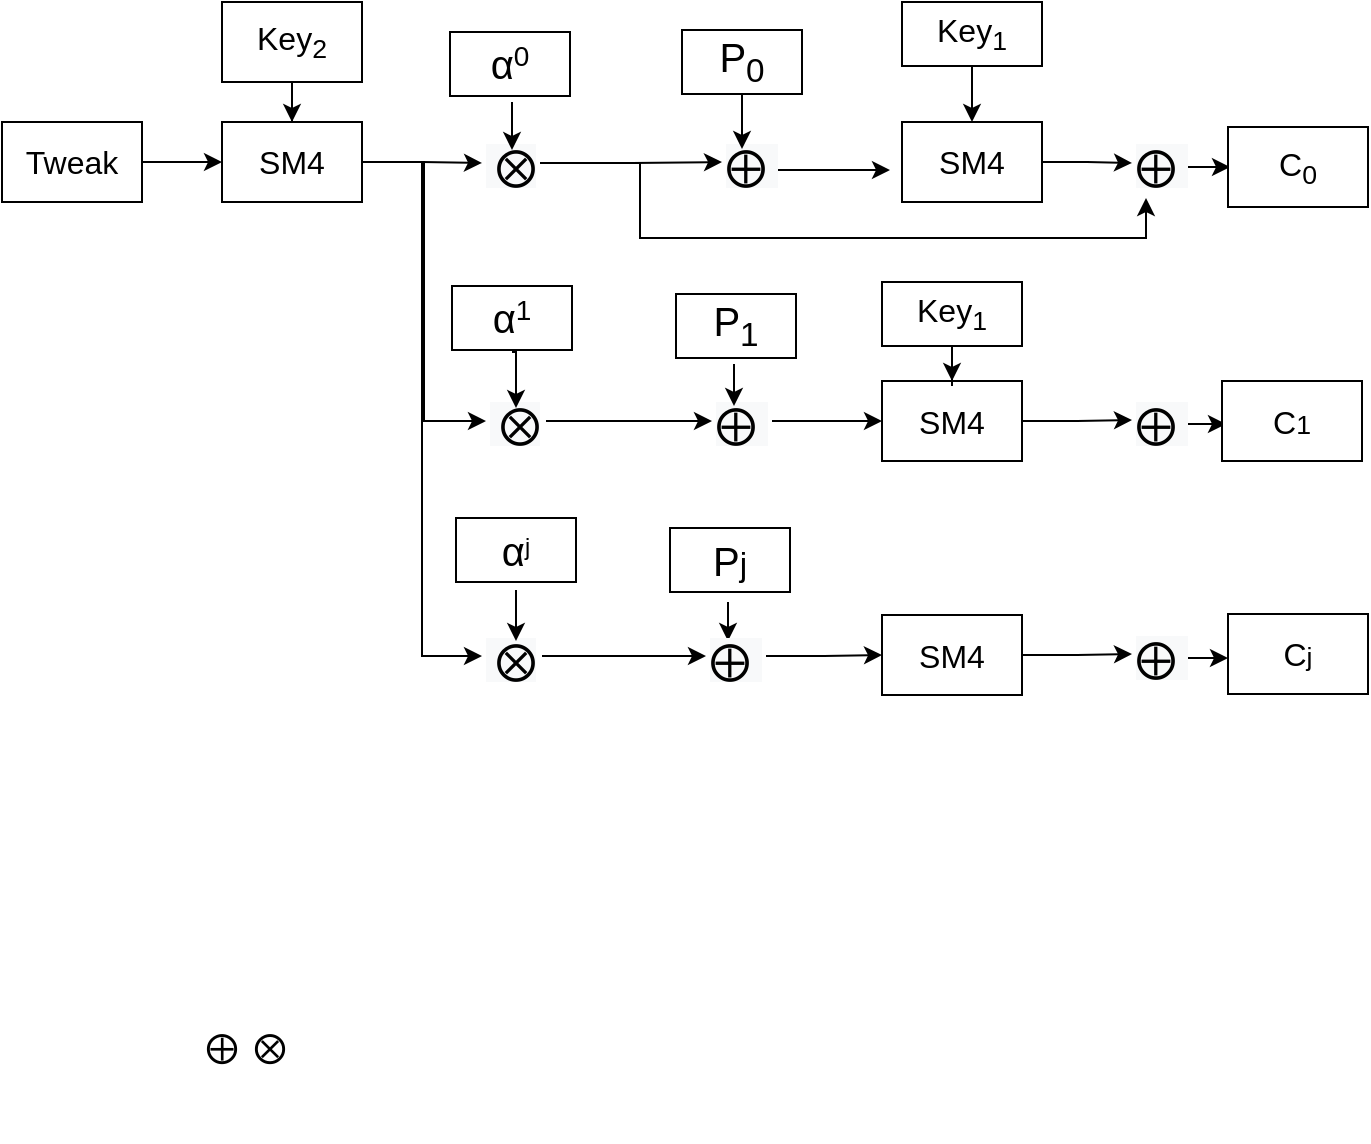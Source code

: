 <mxfile version="20.2.4" type="github">
  <diagram id="vxEQ55yAV3wUE28LkBF-" name="Page-1">
    <mxGraphModel dx="677" dy="336" grid="1" gridSize="10" guides="1" tooltips="1" connect="1" arrows="1" fold="1" page="1" pageScale="1" pageWidth="827" pageHeight="1169" math="0" shadow="0">
      <root>
        <mxCell id="0" />
        <mxCell id="1" parent="0" />
        <mxCell id="I90uojJ2yvvB7msEJ_s_-4" value="" style="edgeStyle=orthogonalEdgeStyle;rounded=0;orthogonalLoop=1;jettySize=auto;html=1;fontSize=16;" edge="1" parent="1" source="I90uojJ2yvvB7msEJ_s_-1" target="I90uojJ2yvvB7msEJ_s_-2">
          <mxGeometry relative="1" as="geometry" />
        </mxCell>
        <mxCell id="I90uojJ2yvvB7msEJ_s_-1" value="Tweak" style="rounded=0;whiteSpace=wrap;html=1;fontSize=16;" vertex="1" parent="1">
          <mxGeometry x="130" y="190" width="70" height="40" as="geometry" />
        </mxCell>
        <mxCell id="I90uojJ2yvvB7msEJ_s_-11" value="" style="edgeStyle=orthogonalEdgeStyle;rounded=0;orthogonalLoop=1;jettySize=auto;html=1;fontSize=20;" edge="1" parent="1" source="I90uojJ2yvvB7msEJ_s_-2" target="I90uojJ2yvvB7msEJ_s_-9">
          <mxGeometry relative="1" as="geometry" />
        </mxCell>
        <mxCell id="I90uojJ2yvvB7msEJ_s_-19" style="edgeStyle=orthogonalEdgeStyle;rounded=0;orthogonalLoop=1;jettySize=auto;html=1;exitX=1;exitY=0.5;exitDx=0;exitDy=0;entryX=0;entryY=0.5;entryDx=0;entryDy=0;fontSize=14;" edge="1" parent="1" source="I90uojJ2yvvB7msEJ_s_-2" target="I90uojJ2yvvB7msEJ_s_-18">
          <mxGeometry relative="1" as="geometry" />
        </mxCell>
        <mxCell id="I90uojJ2yvvB7msEJ_s_-21" style="edgeStyle=orthogonalEdgeStyle;rounded=0;orthogonalLoop=1;jettySize=auto;html=1;exitX=1;exitY=0.5;exitDx=0;exitDy=0;entryX=0;entryY=0.5;entryDx=0;entryDy=0;fontSize=14;" edge="1" parent="1" source="I90uojJ2yvvB7msEJ_s_-2" target="I90uojJ2yvvB7msEJ_s_-20">
          <mxGeometry relative="1" as="geometry" />
        </mxCell>
        <mxCell id="I90uojJ2yvvB7msEJ_s_-2" value="SM4" style="rounded=0;whiteSpace=wrap;html=1;fontSize=16;" vertex="1" parent="1">
          <mxGeometry x="240" y="190" width="70" height="40" as="geometry" />
        </mxCell>
        <mxCell id="I90uojJ2yvvB7msEJ_s_-5" value="" style="edgeStyle=orthogonalEdgeStyle;rounded=0;orthogonalLoop=1;jettySize=auto;html=1;fontSize=16;" edge="1" parent="1" source="I90uojJ2yvvB7msEJ_s_-3" target="I90uojJ2yvvB7msEJ_s_-2">
          <mxGeometry relative="1" as="geometry" />
        </mxCell>
        <mxCell id="I90uojJ2yvvB7msEJ_s_-3" value="Key&lt;sub&gt;2&lt;/sub&gt;" style="rounded=0;whiteSpace=wrap;html=1;fontSize=16;" vertex="1" parent="1">
          <mxGeometry x="240" y="130" width="70" height="40" as="geometry" />
        </mxCell>
        <mxCell id="I90uojJ2yvvB7msEJ_s_-6" value="&lt;p class=&quot;MsoNormal&quot;&gt;&lt;span style=&quot;mso-spacerun:&#39;yes&#39;;font-family:微软雅黑;font-size:12.0pt;&#xa;mso-font-kerning:1.0pt;&quot;&gt;&lt;font face=&quot;微软雅黑&quot;&gt;⨁&lt;/font&gt;&lt;/span&gt;&lt;span style=&quot;mso-spacerun:&#39;yes&#39;;font-family:微软雅黑;font-size:12.0pt;&#xa;mso-font-kerning:1.0pt;&quot;&gt;&amp;nbsp;&amp;nbsp;&lt;font face=&quot;微软雅黑&quot;&gt;⨂&lt;/font&gt;&lt;/span&gt;&lt;/p&gt;" style="text;whiteSpace=wrap;html=1;fontSize=16;" vertex="1" parent="1">
          <mxGeometry x="230" y="620" width="70" height="80" as="geometry" />
        </mxCell>
        <mxCell id="I90uojJ2yvvB7msEJ_s_-66" value="" style="edgeStyle=orthogonalEdgeStyle;rounded=0;orthogonalLoop=1;jettySize=auto;html=1;fontSize=14;" edge="1" parent="1">
          <mxGeometry relative="1" as="geometry">
            <mxPoint x="715" y="458" as="sourcePoint" />
            <mxPoint x="743" y="457.524" as="targetPoint" />
          </mxGeometry>
        </mxCell>
        <mxCell id="I90uojJ2yvvB7msEJ_s_-7" value="&lt;span style=&quot;color: rgb(0, 0, 0); font-family: Helvetica; font-size: 20px; font-style: normal; font-variant-ligatures: normal; font-variant-caps: normal; font-weight: 400; letter-spacing: normal; orphans: 2; text-align: left; text-indent: 0px; text-transform: none; widows: 2; word-spacing: 0px; -webkit-text-stroke-width: 0px; background-color: rgb(248, 249, 250); text-decoration-thickness: initial; text-decoration-style: initial; text-decoration-color: initial;&quot;&gt;&lt;font face=&quot;微软雅黑&quot; style=&quot;font-size: 20px;&quot;&gt;⨁&lt;/font&gt;&lt;/span&gt;&lt;span style=&quot;color: rgb(0, 0, 0); font-family: Helvetica; font-size: 20px; font-style: normal; font-variant-ligatures: normal; font-variant-caps: normal; font-weight: 400; letter-spacing: normal; orphans: 2; text-align: left; text-indent: 0px; text-transform: none; widows: 2; word-spacing: 0px; -webkit-text-stroke-width: 0px; background-color: rgb(248, 249, 250); text-decoration-thickness: initial; text-decoration-style: initial; text-decoration-color: initial;&quot;&gt;&amp;nbsp;&lt;/span&gt;" style="text;whiteSpace=wrap;html=1;fontSize=20;" vertex="1" parent="1">
          <mxGeometry x="695" y="438.5" width="30" height="35" as="geometry" />
        </mxCell>
        <mxCell id="I90uojJ2yvvB7msEJ_s_-32" value="" style="edgeStyle=orthogonalEdgeStyle;rounded=0;orthogonalLoop=1;jettySize=auto;html=1;fontSize=14;" edge="1" parent="1" source="I90uojJ2yvvB7msEJ_s_-9" target="I90uojJ2yvvB7msEJ_s_-31">
          <mxGeometry relative="1" as="geometry" />
        </mxCell>
        <mxCell id="I90uojJ2yvvB7msEJ_s_-43" style="edgeStyle=orthogonalEdgeStyle;rounded=0;orthogonalLoop=1;jettySize=auto;html=1;exitX=1;exitY=0.5;exitDx=0;exitDy=0;entryX=0.25;entryY=1;entryDx=0;entryDy=0;fontSize=14;" edge="1" parent="1">
          <mxGeometry relative="1" as="geometry">
            <mxPoint x="399" y="210.5" as="sourcePoint" />
            <mxPoint x="701.5" y="228" as="targetPoint" />
            <Array as="points">
              <mxPoint x="449" y="211" />
              <mxPoint x="449" y="248" />
              <mxPoint x="702" y="248" />
              <mxPoint x="702" y="228" />
            </Array>
          </mxGeometry>
        </mxCell>
        <mxCell id="I90uojJ2yvvB7msEJ_s_-9" value="&lt;span style=&quot;color: rgb(0, 0, 0); font-family: 微软雅黑; font-style: normal; font-variant-ligatures: normal; font-variant-caps: normal; font-weight: 400; letter-spacing: normal; orphans: 2; text-align: left; text-indent: 0px; text-transform: none; widows: 2; word-spacing: 0px; -webkit-text-stroke-width: 0px; background-color: rgb(248, 249, 250); text-decoration-thickness: initial; text-decoration-style: initial; text-decoration-color: initial; float: none; display: inline !important;&quot;&gt;&lt;font style=&quot;font-size: 20px;&quot;&gt;&amp;nbsp;⨂&lt;/font&gt;&lt;/span&gt;" style="text;whiteSpace=wrap;html=1;fontSize=20;" vertex="1" parent="1">
          <mxGeometry x="370" y="193" width="30" height="35" as="geometry" />
        </mxCell>
        <mxCell id="I90uojJ2yvvB7msEJ_s_-12" value="&lt;p class=&quot;MsoNormal&quot;&gt;&lt;br&gt;&lt;/p&gt;" style="text;whiteSpace=wrap;html=1;fontSize=20;" vertex="1" parent="1">
          <mxGeometry x="600" y="330" width="30" height="50" as="geometry" />
        </mxCell>
        <mxCell id="I90uojJ2yvvB7msEJ_s_-17" value="" style="edgeStyle=orthogonalEdgeStyle;rounded=0;orthogonalLoop=1;jettySize=auto;html=1;fontSize=14;" edge="1" parent="1">
          <mxGeometry relative="1" as="geometry">
            <mxPoint x="385.0" y="180" as="sourcePoint" />
            <mxPoint x="385.0" y="204" as="targetPoint" />
          </mxGeometry>
        </mxCell>
        <mxCell id="I90uojJ2yvvB7msEJ_s_-45" value="" style="edgeStyle=orthogonalEdgeStyle;rounded=0;orthogonalLoop=1;jettySize=auto;html=1;fontSize=14;" edge="1" parent="1" source="I90uojJ2yvvB7msEJ_s_-18" target="I90uojJ2yvvB7msEJ_s_-44">
          <mxGeometry relative="1" as="geometry" />
        </mxCell>
        <mxCell id="I90uojJ2yvvB7msEJ_s_-18" value="&lt;span style=&quot;color: rgb(0, 0, 0); font-family: 微软雅黑; font-style: normal; font-variant-ligatures: normal; font-variant-caps: normal; font-weight: 400; letter-spacing: normal; orphans: 2; text-align: left; text-indent: 0px; text-transform: none; widows: 2; word-spacing: 0px; -webkit-text-stroke-width: 0px; background-color: rgb(248, 249, 250); text-decoration-thickness: initial; text-decoration-style: initial; text-decoration-color: initial; float: none; display: inline !important;&quot;&gt;&lt;font style=&quot;font-size: 20px;&quot;&gt;&amp;nbsp;⨂&lt;/font&gt;&lt;/span&gt;" style="text;whiteSpace=wrap;html=1;fontSize=20;" vertex="1" parent="1">
          <mxGeometry x="372" y="322" width="30" height="35" as="geometry" />
        </mxCell>
        <mxCell id="I90uojJ2yvvB7msEJ_s_-59" value="" style="edgeStyle=orthogonalEdgeStyle;rounded=0;orthogonalLoop=1;jettySize=auto;html=1;fontSize=14;" edge="1" parent="1" source="I90uojJ2yvvB7msEJ_s_-20" target="I90uojJ2yvvB7msEJ_s_-58">
          <mxGeometry relative="1" as="geometry" />
        </mxCell>
        <mxCell id="I90uojJ2yvvB7msEJ_s_-20" value="&lt;span style=&quot;color: rgb(0, 0, 0); font-family: 微软雅黑; font-style: normal; font-variant-ligatures: normal; font-variant-caps: normal; font-weight: 400; letter-spacing: normal; orphans: 2; text-align: left; text-indent: 0px; text-transform: none; widows: 2; word-spacing: 0px; -webkit-text-stroke-width: 0px; background-color: rgb(248, 249, 250); text-decoration-thickness: initial; text-decoration-style: initial; text-decoration-color: initial; float: none; display: inline !important;&quot;&gt;&lt;font style=&quot;font-size: 20px;&quot;&gt;&amp;nbsp;⨂&lt;/font&gt;&lt;/span&gt;" style="text;whiteSpace=wrap;html=1;fontSize=20;" vertex="1" parent="1">
          <mxGeometry x="370" y="439.5" width="30" height="35" as="geometry" />
        </mxCell>
        <mxCell id="I90uojJ2yvvB7msEJ_s_-22" value="&lt;span style=&quot;font-family: Arial; font-size: 20px; text-align: left;&quot;&gt;α&lt;/span&gt;&lt;span style=&quot;font-family: Arial; text-align: left;&quot;&gt;&lt;sup style=&quot;&quot;&gt;&lt;font style=&quot;font-size: 14px;&quot;&gt;0&lt;/font&gt;&lt;/sup&gt;&lt;/span&gt;" style="rounded=0;whiteSpace=wrap;html=1;fontSize=16;" vertex="1" parent="1">
          <mxGeometry x="354" y="145" width="60" height="32" as="geometry" />
        </mxCell>
        <mxCell id="I90uojJ2yvvB7msEJ_s_-27" style="edgeStyle=orthogonalEdgeStyle;rounded=0;orthogonalLoop=1;jettySize=auto;html=1;exitX=0.5;exitY=1;exitDx=0;exitDy=0;entryX=0.5;entryY=0;entryDx=0;entryDy=0;fontSize=14;" edge="1" parent="1">
          <mxGeometry relative="1" as="geometry">
            <mxPoint x="385" y="305" as="sourcePoint" />
            <mxPoint x="387" y="333" as="targetPoint" />
          </mxGeometry>
        </mxCell>
        <mxCell id="I90uojJ2yvvB7msEJ_s_-23" value="&lt;span style=&quot;font-family: Arial; font-size: 20px; text-align: left;&quot;&gt;α&lt;/span&gt;&lt;span style=&quot;font-family: Arial; text-align: left;&quot;&gt;&lt;sup style=&quot;&quot;&gt;&lt;font style=&quot;font-size: 14px;&quot;&gt;1&lt;/font&gt;&lt;/sup&gt;&lt;/span&gt;" style="rounded=0;whiteSpace=wrap;html=1;fontSize=16;" vertex="1" parent="1">
          <mxGeometry x="355" y="272" width="60" height="32" as="geometry" />
        </mxCell>
        <mxCell id="I90uojJ2yvvB7msEJ_s_-30" value="" style="edgeStyle=orthogonalEdgeStyle;rounded=0;orthogonalLoop=1;jettySize=auto;html=1;fontSize=14;" edge="1" parent="1">
          <mxGeometry relative="1" as="geometry">
            <mxPoint x="387.0" y="424" as="sourcePoint" />
            <mxPoint x="387.0" y="449.5" as="targetPoint" />
          </mxGeometry>
        </mxCell>
        <mxCell id="I90uojJ2yvvB7msEJ_s_-28" value="&lt;span style=&quot;font-family: Arial; font-size: 20px; text-align: left;&quot;&gt;α&lt;/span&gt;&lt;span style=&quot;font-family: Arial; text-align: left; font-size: 14px;&quot;&gt;&lt;sup&gt;j&lt;/sup&gt;&lt;/span&gt;" style="rounded=0;whiteSpace=wrap;html=1;fontSize=16;" vertex="1" parent="1">
          <mxGeometry x="357" y="388" width="60" height="32" as="geometry" />
        </mxCell>
        <mxCell id="I90uojJ2yvvB7msEJ_s_-34" value="" style="edgeStyle=orthogonalEdgeStyle;rounded=0;orthogonalLoop=1;jettySize=auto;html=1;fontSize=14;" edge="1" parent="1">
          <mxGeometry relative="1" as="geometry">
            <mxPoint x="514" y="214" as="sourcePoint" />
            <mxPoint x="574" y="214" as="targetPoint" />
          </mxGeometry>
        </mxCell>
        <mxCell id="I90uojJ2yvvB7msEJ_s_-31" value="&lt;span style=&quot;color: rgb(0, 0, 0); font-family: Helvetica; font-size: 20px; font-style: normal; font-variant-ligatures: normal; font-variant-caps: normal; font-weight: 400; letter-spacing: normal; orphans: 2; text-align: left; text-indent: 0px; text-transform: none; widows: 2; word-spacing: 0px; -webkit-text-stroke-width: 0px; background-color: rgb(248, 249, 250); text-decoration-thickness: initial; text-decoration-style: initial; text-decoration-color: initial;&quot;&gt;&lt;font face=&quot;微软雅黑&quot; style=&quot;font-size: 20px;&quot;&gt;⨁&lt;/font&gt;&lt;/span&gt;&lt;span style=&quot;color: rgb(0, 0, 0); font-family: Helvetica; font-size: 20px; font-style: normal; font-variant-ligatures: normal; font-variant-caps: normal; font-weight: 400; letter-spacing: normal; orphans: 2; text-align: left; text-indent: 0px; text-transform: none; widows: 2; word-spacing: 0px; -webkit-text-stroke-width: 0px; background-color: rgb(248, 249, 250); text-decoration-thickness: initial; text-decoration-style: initial; text-decoration-color: initial;&quot;&gt;&amp;nbsp;&lt;/span&gt;" style="text;whiteSpace=wrap;html=1;fontSize=20;" vertex="1" parent="1">
          <mxGeometry x="490" y="192.5" width="30" height="35" as="geometry" />
        </mxCell>
        <mxCell id="I90uojJ2yvvB7msEJ_s_-36" value="" style="edgeStyle=orthogonalEdgeStyle;rounded=0;orthogonalLoop=1;jettySize=auto;html=1;fontSize=14;" edge="1" parent="1" source="I90uojJ2yvvB7msEJ_s_-33" target="I90uojJ2yvvB7msEJ_s_-35">
          <mxGeometry relative="1" as="geometry" />
        </mxCell>
        <mxCell id="I90uojJ2yvvB7msEJ_s_-33" value="SM4" style="rounded=0;whiteSpace=wrap;html=1;fontSize=16;" vertex="1" parent="1">
          <mxGeometry x="580" y="190" width="70" height="40" as="geometry" />
        </mxCell>
        <mxCell id="I90uojJ2yvvB7msEJ_s_-38" value="" style="edgeStyle=orthogonalEdgeStyle;rounded=0;orthogonalLoop=1;jettySize=auto;html=1;fontSize=14;" edge="1" parent="1">
          <mxGeometry relative="1" as="geometry">
            <mxPoint x="715" y="212.524" as="sourcePoint" />
            <mxPoint x="744" y="212.0" as="targetPoint" />
          </mxGeometry>
        </mxCell>
        <mxCell id="I90uojJ2yvvB7msEJ_s_-35" value="&lt;span style=&quot;color: rgb(0, 0, 0); font-family: Helvetica; font-size: 20px; font-style: normal; font-variant-ligatures: normal; font-variant-caps: normal; font-weight: 400; letter-spacing: normal; orphans: 2; text-align: left; text-indent: 0px; text-transform: none; widows: 2; word-spacing: 0px; -webkit-text-stroke-width: 0px; background-color: rgb(248, 249, 250); text-decoration-thickness: initial; text-decoration-style: initial; text-decoration-color: initial;&quot;&gt;&lt;font face=&quot;微软雅黑&quot; style=&quot;font-size: 20px;&quot;&gt;⨁&lt;/font&gt;&lt;/span&gt;&lt;span style=&quot;color: rgb(0, 0, 0); font-family: Helvetica; font-size: 20px; font-style: normal; font-variant-ligatures: normal; font-variant-caps: normal; font-weight: 400; letter-spacing: normal; orphans: 2; text-align: left; text-indent: 0px; text-transform: none; widows: 2; word-spacing: 0px; -webkit-text-stroke-width: 0px; background-color: rgb(248, 249, 250); text-decoration-thickness: initial; text-decoration-style: initial; text-decoration-color: initial;&quot;&gt;&amp;nbsp;&lt;/span&gt;" style="text;whiteSpace=wrap;html=1;fontSize=20;" vertex="1" parent="1">
          <mxGeometry x="695" y="193" width="30" height="35" as="geometry" />
        </mxCell>
        <mxCell id="I90uojJ2yvvB7msEJ_s_-37" value="C&lt;sub&gt;0&lt;/sub&gt;" style="rounded=0;whiteSpace=wrap;html=1;fontSize=16;" vertex="1" parent="1">
          <mxGeometry x="743" y="192.5" width="70" height="40" as="geometry" />
        </mxCell>
        <mxCell id="I90uojJ2yvvB7msEJ_s_-40" value="" style="edgeStyle=orthogonalEdgeStyle;rounded=0;orthogonalLoop=1;jettySize=auto;html=1;fontSize=14;" edge="1" parent="1">
          <mxGeometry relative="1" as="geometry">
            <mxPoint x="500.0" y="173.0" as="sourcePoint" />
            <mxPoint x="500.0" y="203.5" as="targetPoint" />
          </mxGeometry>
        </mxCell>
        <mxCell id="I90uojJ2yvvB7msEJ_s_-39" value="&lt;div style=&quot;text-align: left;&quot;&gt;&lt;span style=&quot;background-color: initial; font-size: 20px;&quot;&gt;&lt;font face=&quot;Arial&quot;&gt;P&lt;sub&gt;0&lt;/sub&gt;&lt;/font&gt;&lt;/span&gt;&lt;/div&gt;" style="rounded=0;whiteSpace=wrap;html=1;fontSize=16;" vertex="1" parent="1">
          <mxGeometry x="470" y="144" width="60" height="32" as="geometry" />
        </mxCell>
        <mxCell id="I90uojJ2yvvB7msEJ_s_-42" value="" style="edgeStyle=orthogonalEdgeStyle;rounded=0;orthogonalLoop=1;jettySize=auto;html=1;fontSize=14;" edge="1" parent="1" source="I90uojJ2yvvB7msEJ_s_-41" target="I90uojJ2yvvB7msEJ_s_-33">
          <mxGeometry relative="1" as="geometry" />
        </mxCell>
        <mxCell id="I90uojJ2yvvB7msEJ_s_-41" value="Key&lt;sub&gt;1&lt;/sub&gt;" style="rounded=0;whiteSpace=wrap;html=1;fontSize=16;" vertex="1" parent="1">
          <mxGeometry x="580" y="130" width="70" height="32" as="geometry" />
        </mxCell>
        <mxCell id="I90uojJ2yvvB7msEJ_s_-49" value="" style="edgeStyle=orthogonalEdgeStyle;rounded=0;orthogonalLoop=1;jettySize=auto;html=1;fontSize=14;" edge="1" parent="1" source="I90uojJ2yvvB7msEJ_s_-44" target="I90uojJ2yvvB7msEJ_s_-48">
          <mxGeometry relative="1" as="geometry" />
        </mxCell>
        <mxCell id="I90uojJ2yvvB7msEJ_s_-44" value="&lt;span style=&quot;color: rgb(0, 0, 0); font-family: Helvetica; font-size: 20px; font-style: normal; font-variant-ligatures: normal; font-variant-caps: normal; font-weight: 400; letter-spacing: normal; orphans: 2; text-align: left; text-indent: 0px; text-transform: none; widows: 2; word-spacing: 0px; -webkit-text-stroke-width: 0px; background-color: rgb(248, 249, 250); text-decoration-thickness: initial; text-decoration-style: initial; text-decoration-color: initial;&quot;&gt;&lt;font face=&quot;微软雅黑&quot; style=&quot;font-size: 20px;&quot;&gt;⨁&lt;/font&gt;&lt;/span&gt;&lt;span style=&quot;color: rgb(0, 0, 0); font-family: Helvetica; font-size: 20px; font-style: normal; font-variant-ligatures: normal; font-variant-caps: normal; font-weight: 400; letter-spacing: normal; orphans: 2; text-align: left; text-indent: 0px; text-transform: none; widows: 2; word-spacing: 0px; -webkit-text-stroke-width: 0px; background-color: rgb(248, 249, 250); text-decoration-thickness: initial; text-decoration-style: initial; text-decoration-color: initial;&quot;&gt;&amp;nbsp;&lt;/span&gt;" style="text;whiteSpace=wrap;html=1;fontSize=20;" vertex="1" parent="1">
          <mxGeometry x="485" y="322" width="30" height="35" as="geometry" />
        </mxCell>
        <mxCell id="I90uojJ2yvvB7msEJ_s_-47" value="" style="edgeStyle=orthogonalEdgeStyle;rounded=0;orthogonalLoop=1;jettySize=auto;html=1;fontSize=14;" edge="1" parent="1">
          <mxGeometry relative="1" as="geometry">
            <mxPoint x="496.0" y="311" as="sourcePoint" />
            <mxPoint x="496.0" y="332" as="targetPoint" />
          </mxGeometry>
        </mxCell>
        <mxCell id="I90uojJ2yvvB7msEJ_s_-46" value="&lt;div style=&quot;text-align: left;&quot;&gt;&lt;span style=&quot;background-color: initial; font-size: 20px;&quot;&gt;&lt;font face=&quot;Arial&quot;&gt;P&lt;sub&gt;1&lt;/sub&gt;&lt;/font&gt;&lt;/span&gt;&lt;/div&gt;" style="rounded=0;whiteSpace=wrap;html=1;fontSize=16;" vertex="1" parent="1">
          <mxGeometry x="467" y="276" width="60" height="32" as="geometry" />
        </mxCell>
        <mxCell id="I90uojJ2yvvB7msEJ_s_-53" value="" style="edgeStyle=orthogonalEdgeStyle;rounded=0;orthogonalLoop=1;jettySize=auto;html=1;fontSize=14;" edge="1" parent="1" source="I90uojJ2yvvB7msEJ_s_-48" target="I90uojJ2yvvB7msEJ_s_-52">
          <mxGeometry relative="1" as="geometry" />
        </mxCell>
        <mxCell id="I90uojJ2yvvB7msEJ_s_-48" value="SM4" style="rounded=0;whiteSpace=wrap;html=1;fontSize=16;" vertex="1" parent="1">
          <mxGeometry x="570" y="319.5" width="70" height="40" as="geometry" />
        </mxCell>
        <mxCell id="I90uojJ2yvvB7msEJ_s_-51" value="" style="edgeStyle=orthogonalEdgeStyle;rounded=0;orthogonalLoop=1;jettySize=auto;html=1;fontSize=14;" edge="1" parent="1" source="I90uojJ2yvvB7msEJ_s_-50" target="I90uojJ2yvvB7msEJ_s_-48">
          <mxGeometry relative="1" as="geometry" />
        </mxCell>
        <mxCell id="I90uojJ2yvvB7msEJ_s_-50" value="Key&lt;sub&gt;1&lt;/sub&gt;" style="rounded=0;whiteSpace=wrap;html=1;fontSize=16;" vertex="1" parent="1">
          <mxGeometry x="570" y="270" width="70" height="32" as="geometry" />
        </mxCell>
        <mxCell id="I90uojJ2yvvB7msEJ_s_-55" value="" style="edgeStyle=orthogonalEdgeStyle;rounded=0;orthogonalLoop=1;jettySize=auto;html=1;fontSize=14;" edge="1" parent="1">
          <mxGeometry relative="1" as="geometry">
            <mxPoint x="717" y="341" as="sourcePoint" />
            <mxPoint x="742" y="341" as="targetPoint" />
          </mxGeometry>
        </mxCell>
        <mxCell id="I90uojJ2yvvB7msEJ_s_-52" value="&lt;span style=&quot;color: rgb(0, 0, 0); font-family: Helvetica; font-size: 20px; font-style: normal; font-variant-ligatures: normal; font-variant-caps: normal; font-weight: 400; letter-spacing: normal; orphans: 2; text-align: left; text-indent: 0px; text-transform: none; widows: 2; word-spacing: 0px; -webkit-text-stroke-width: 0px; background-color: rgb(248, 249, 250); text-decoration-thickness: initial; text-decoration-style: initial; text-decoration-color: initial;&quot;&gt;&lt;font face=&quot;微软雅黑&quot; style=&quot;font-size: 20px;&quot;&gt;⨁&lt;/font&gt;&lt;/span&gt;&lt;span style=&quot;color: rgb(0, 0, 0); font-family: Helvetica; font-size: 20px; font-style: normal; font-variant-ligatures: normal; font-variant-caps: normal; font-weight: 400; letter-spacing: normal; orphans: 2; text-align: left; text-indent: 0px; text-transform: none; widows: 2; word-spacing: 0px; -webkit-text-stroke-width: 0px; background-color: rgb(248, 249, 250); text-decoration-thickness: initial; text-decoration-style: initial; text-decoration-color: initial;&quot;&gt;&amp;nbsp;&lt;/span&gt;" style="text;whiteSpace=wrap;html=1;fontSize=20;" vertex="1" parent="1">
          <mxGeometry x="695" y="321.5" width="30" height="35" as="geometry" />
        </mxCell>
        <mxCell id="I90uojJ2yvvB7msEJ_s_-54" value="C&lt;span style=&quot;font-size: 13.333px;&quot;&gt;1&lt;/span&gt;" style="rounded=0;whiteSpace=wrap;html=1;fontSize=16;" vertex="1" parent="1">
          <mxGeometry x="740" y="319.5" width="70" height="40" as="geometry" />
        </mxCell>
        <mxCell id="I90uojJ2yvvB7msEJ_s_-61" value="" style="edgeStyle=orthogonalEdgeStyle;rounded=0;orthogonalLoop=1;jettySize=auto;html=1;fontSize=14;" edge="1" parent="1">
          <mxGeometry relative="1" as="geometry">
            <mxPoint x="493" y="430" as="sourcePoint" />
            <mxPoint x="493" y="449.5" as="targetPoint" />
          </mxGeometry>
        </mxCell>
        <mxCell id="I90uojJ2yvvB7msEJ_s_-57" value="&lt;div style=&quot;text-align: left;&quot;&gt;&lt;span style=&quot;background-color: initial;&quot;&gt;&lt;font style=&quot;&quot; face=&quot;Arial&quot;&gt;&lt;span style=&quot;font-size: 20px;&quot;&gt;P&lt;/span&gt;&lt;span style=&quot;font-size: 16.667px;&quot;&gt;j&lt;/span&gt;&lt;/font&gt;&lt;/span&gt;&lt;/div&gt;" style="rounded=0;whiteSpace=wrap;html=1;fontSize=16;" vertex="1" parent="1">
          <mxGeometry x="464" y="393" width="60" height="32" as="geometry" />
        </mxCell>
        <mxCell id="I90uojJ2yvvB7msEJ_s_-64" value="" style="edgeStyle=orthogonalEdgeStyle;rounded=0;orthogonalLoop=1;jettySize=auto;html=1;fontSize=14;" edge="1" parent="1" source="I90uojJ2yvvB7msEJ_s_-58" target="I90uojJ2yvvB7msEJ_s_-62">
          <mxGeometry relative="1" as="geometry" />
        </mxCell>
        <mxCell id="I90uojJ2yvvB7msEJ_s_-58" value="&lt;span style=&quot;color: rgb(0, 0, 0); font-family: Helvetica; font-size: 20px; font-style: normal; font-variant-ligatures: normal; font-variant-caps: normal; font-weight: 400; letter-spacing: normal; orphans: 2; text-align: left; text-indent: 0px; text-transform: none; widows: 2; word-spacing: 0px; -webkit-text-stroke-width: 0px; background-color: rgb(248, 249, 250); text-decoration-thickness: initial; text-decoration-style: initial; text-decoration-color: initial;&quot;&gt;&lt;font face=&quot;微软雅黑&quot; style=&quot;font-size: 20px;&quot;&gt;⨁&lt;/font&gt;&lt;/span&gt;&lt;span style=&quot;color: rgb(0, 0, 0); font-family: Helvetica; font-size: 20px; font-style: normal; font-variant-ligatures: normal; font-variant-caps: normal; font-weight: 400; letter-spacing: normal; orphans: 2; text-align: left; text-indent: 0px; text-transform: none; widows: 2; word-spacing: 0px; -webkit-text-stroke-width: 0px; background-color: rgb(248, 249, 250); text-decoration-thickness: initial; text-decoration-style: initial; text-decoration-color: initial;&quot;&gt;&amp;nbsp;&lt;/span&gt;" style="text;whiteSpace=wrap;html=1;fontSize=20;" vertex="1" parent="1">
          <mxGeometry x="482" y="439.5" width="30" height="35" as="geometry" />
        </mxCell>
        <mxCell id="I90uojJ2yvvB7msEJ_s_-63" value="" style="edgeStyle=orthogonalEdgeStyle;rounded=0;orthogonalLoop=1;jettySize=auto;html=1;fontSize=14;" edge="1" parent="1" source="I90uojJ2yvvB7msEJ_s_-62" target="I90uojJ2yvvB7msEJ_s_-7">
          <mxGeometry relative="1" as="geometry" />
        </mxCell>
        <mxCell id="I90uojJ2yvvB7msEJ_s_-62" value="SM4" style="rounded=0;whiteSpace=wrap;html=1;fontSize=16;" vertex="1" parent="1">
          <mxGeometry x="570" y="436.5" width="70" height="40" as="geometry" />
        </mxCell>
        <mxCell id="I90uojJ2yvvB7msEJ_s_-65" value="C&lt;span style=&quot;font-size: 13.333px;&quot;&gt;j&lt;/span&gt;" style="rounded=0;whiteSpace=wrap;html=1;fontSize=16;" vertex="1" parent="1">
          <mxGeometry x="743" y="436" width="70" height="40" as="geometry" />
        </mxCell>
      </root>
    </mxGraphModel>
  </diagram>
</mxfile>
